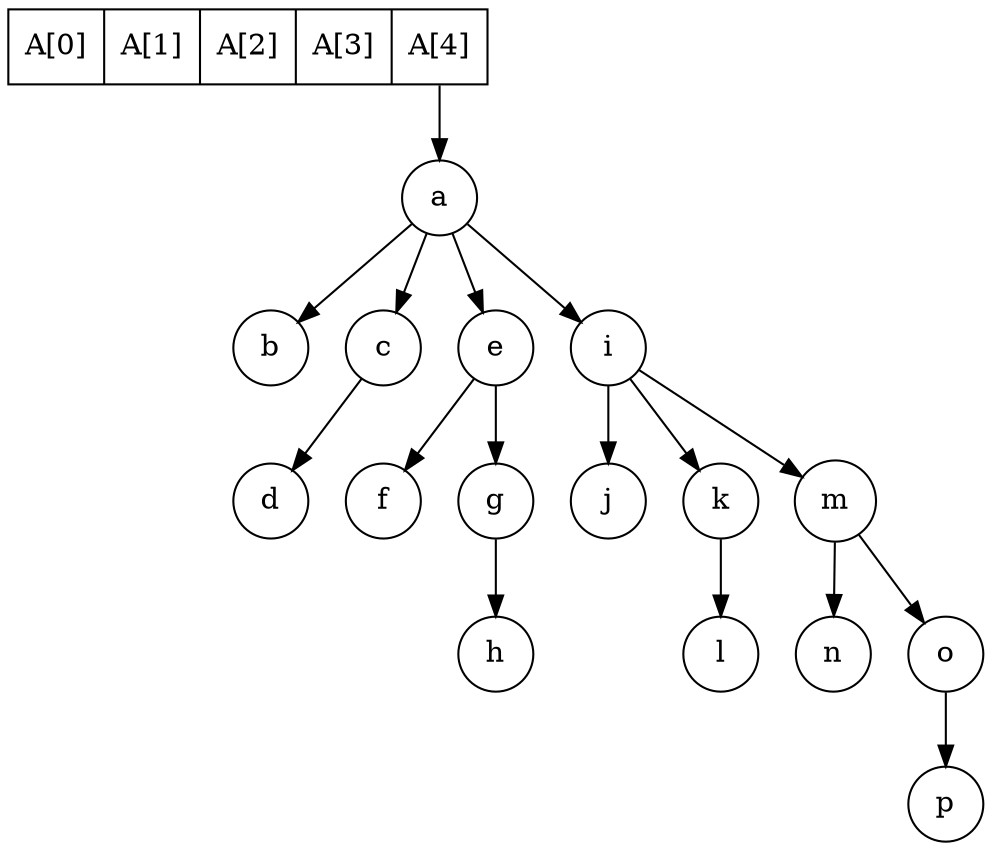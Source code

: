 digraph G{
	node[shape=circle]
	a[shape=record, label="<a0>A[0]|<a1>A[1]|<a2>A[2]|<a3>A[3]|<a4>A[4]"];	
	ta[label="a"];
	tab[label="b"];
	tac[label="c"];
	tacd[label="d"];
	tac->tacd;
	tae[label="e"];
	taef[label="f"];
	taeg[label="g"];
	taegh[label="h"];
	taeg->taegh;
	{rank=same taef->taeg[style=invis]}
	tae->taef;
	tae->taeg;
	tai[label="i"];
	taij[label="j"];
	taik[label="k"];
	taikl[label="l"];
	taik->taikl;
	taim[label="m"];
	taimn[label="n"];
	taimo[label="o"];
	taimop[label="p"];
	taimo->taimop;
	{rank=same taimn->taimo[style=invis]}
	taim->taimn;
	taim->taimo;
	{rank=same taij->taik->taim[style=invis]}
	tai->taij;
	tai->taik;
	tai->taim;
	{rank=same tab->tac->tae->tai[style=invis]}
	ta->tab;
	ta->tac;
	ta->tae;
	ta->tai;
	a:a4->ta;
}